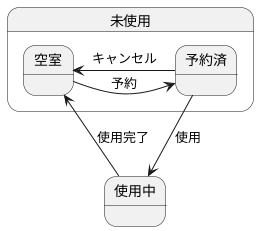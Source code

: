 @startuml 演習6-2_SD_部屋オブジェクト

state 未使用 {
state 空室
state 予約済
}

state 使用中
空室 -right-> 予約済 : 予約
予約済 -left-> 空室 : キャンセル
予約済 --> 使用中 : 使用
使用中 --> 空室 : 使用完了

@enduml
